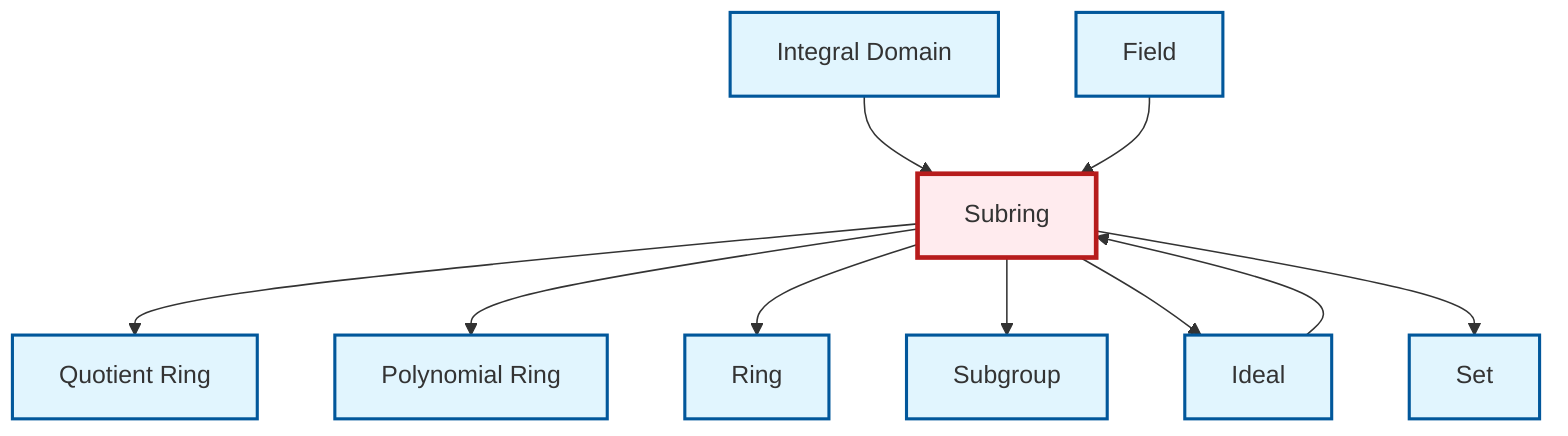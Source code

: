 graph TD
    classDef definition fill:#e1f5fe,stroke:#01579b,stroke-width:2px
    classDef theorem fill:#f3e5f5,stroke:#4a148c,stroke-width:2px
    classDef axiom fill:#fff3e0,stroke:#e65100,stroke-width:2px
    classDef example fill:#e8f5e9,stroke:#1b5e20,stroke-width:2px
    classDef current fill:#ffebee,stroke:#b71c1c,stroke-width:3px
    def-polynomial-ring["Polynomial Ring"]:::definition
    def-subring["Subring"]:::definition
    def-ring["Ring"]:::definition
    def-set["Set"]:::definition
    def-subgroup["Subgroup"]:::definition
    def-integral-domain["Integral Domain"]:::definition
    def-field["Field"]:::definition
    def-quotient-ring["Quotient Ring"]:::definition
    def-ideal["Ideal"]:::definition
    def-subring --> def-quotient-ring
    def-subring --> def-polynomial-ring
    def-ideal --> def-subring
    def-subring --> def-ring
    def-subring --> def-subgroup
    def-subring --> def-ideal
    def-subring --> def-set
    def-integral-domain --> def-subring
    def-field --> def-subring
    class def-subring current